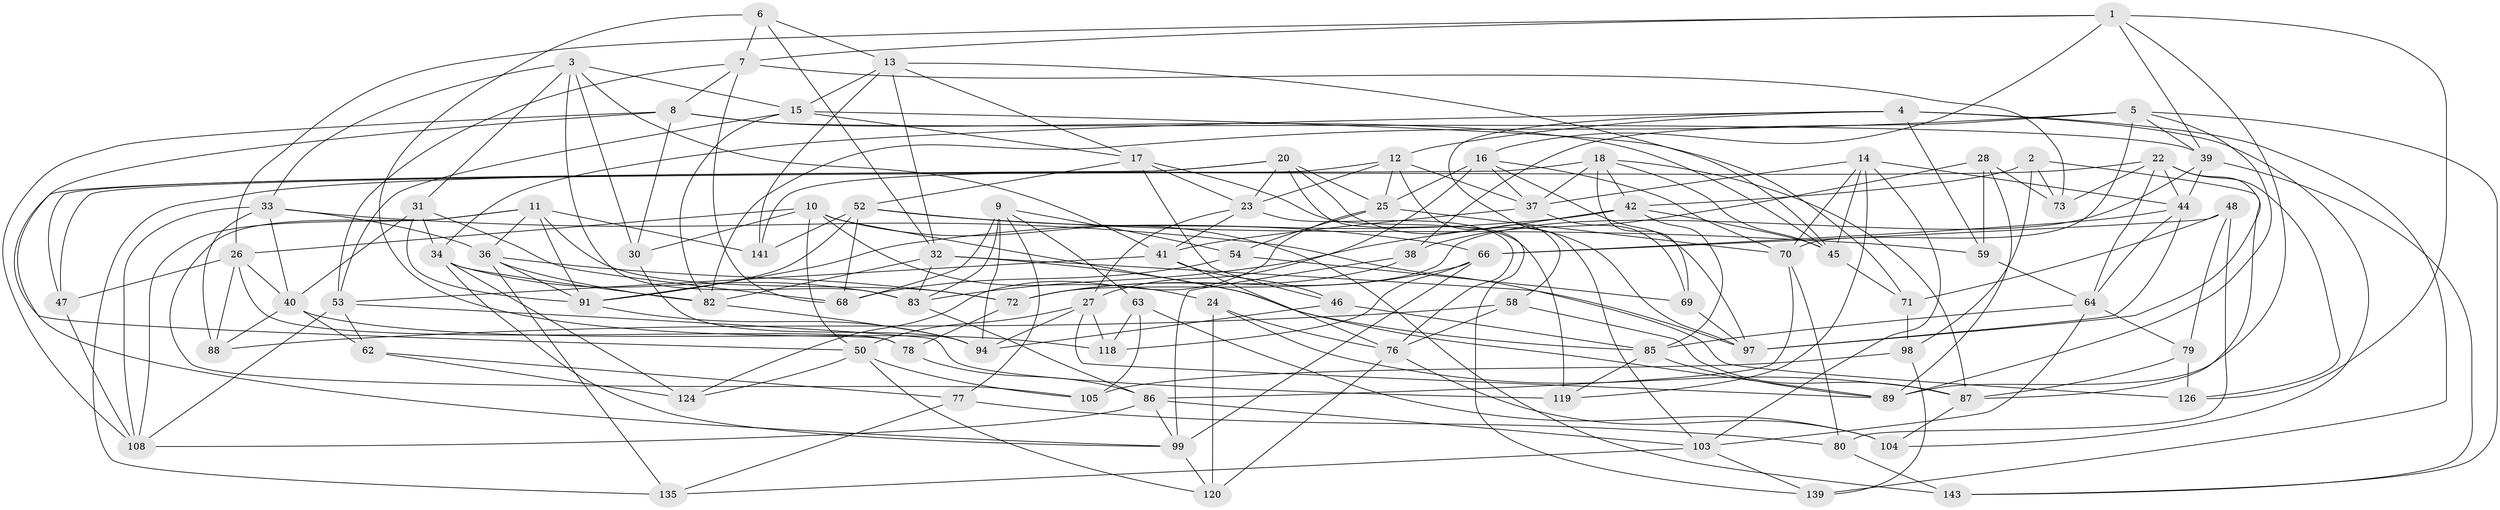 // original degree distribution, {4: 1.0}
// Generated by graph-tools (version 1.1) at 2025/11/02/27/25 16:11:46]
// undirected, 89 vertices, 232 edges
graph export_dot {
graph [start="1"]
  node [color=gray90,style=filled];
  1 [super="+81"];
  2;
  3 [super="+19"];
  4 [super="+74"];
  5 [super="+84"];
  6;
  7 [super="+107"];
  8 [super="+93"];
  9 [super="+90"];
  10 [super="+55"];
  11 [super="+125"];
  12 [super="+21"];
  13 [super="+102"];
  14 [super="+109"];
  15 [super="+57"];
  16 [super="+123"];
  17 [super="+29"];
  18 [super="+51"];
  20 [super="+106"];
  22 [super="+60"];
  23 [super="+137"];
  24;
  25 [super="+61"];
  26 [super="+112"];
  27 [super="+130"];
  28;
  30;
  31 [super="+131"];
  32 [super="+35"];
  33 [super="+128"];
  34 [super="+138"];
  36 [super="+116"];
  37 [super="+43"];
  38;
  39 [super="+75"];
  40 [super="+92"];
  41 [super="+129"];
  42 [super="+49"];
  44 [super="+56"];
  45 [super="+65"];
  46;
  47;
  48;
  50 [super="+113"];
  52 [super="+96"];
  53 [super="+101"];
  54;
  58;
  59;
  62;
  63;
  64 [super="+67"];
  66 [super="+110"];
  68 [super="+142"];
  69;
  70 [super="+121"];
  71;
  72 [super="+100"];
  73;
  76 [super="+134"];
  77;
  78;
  79;
  80;
  82 [super="+140"];
  83 [super="+95"];
  85 [super="+132"];
  86 [super="+136"];
  87 [super="+117"];
  88;
  89 [super="+111"];
  91 [super="+122"];
  94 [super="+144"];
  97 [super="+133"];
  98;
  99 [super="+115"];
  103 [super="+127"];
  104;
  105;
  108 [super="+114"];
  118;
  119;
  120;
  124;
  126;
  135;
  139;
  141;
  143;
  1 -- 89;
  1 -- 26;
  1 -- 16;
  1 -- 39;
  1 -- 126;
  1 -- 7;
  2 -- 42;
  2 -- 73;
  2 -- 98;
  2 -- 87;
  3 -- 15;
  3 -- 30;
  3 -- 33;
  3 -- 41;
  3 -- 31;
  3 -- 83;
  4 -- 34;
  4 -- 104;
  4 -- 139;
  4 -- 59;
  4 -- 12;
  4 -- 103;
  5 -- 38;
  5 -- 39;
  5 -- 89;
  5 -- 82;
  5 -- 143;
  5 -- 70;
  6 -- 78;
  6 -- 13;
  6 -- 32;
  6 -- 7;
  7 -- 8;
  7 -- 73;
  7 -- 68;
  7 -- 53;
  8 -- 30;
  8 -- 99;
  8 -- 45;
  8 -- 39;
  8 -- 108;
  9 -- 77;
  9 -- 83;
  9 -- 63;
  9 -- 68;
  9 -- 54;
  9 -- 94;
  10 -- 50;
  10 -- 143;
  10 -- 24;
  10 -- 89;
  10 -- 30;
  10 -- 26;
  11 -- 105;
  11 -- 141;
  11 -- 108;
  11 -- 72;
  11 -- 36;
  11 -- 91;
  12 -- 141;
  12 -- 58;
  12 -- 23;
  12 -- 25;
  12 -- 37;
  13 -- 17;
  13 -- 141;
  13 -- 32;
  13 -- 45;
  13 -- 15;
  14 -- 103;
  14 -- 45;
  14 -- 44;
  14 -- 119;
  14 -- 70;
  14 -- 37;
  15 -- 53;
  15 -- 17;
  15 -- 71;
  15 -- 82;
  16 -- 70;
  16 -- 37;
  16 -- 97;
  16 -- 27;
  16 -- 25;
  17 -- 52;
  17 -- 119;
  17 -- 46;
  17 -- 23;
  18 -- 47;
  18 -- 69;
  18 -- 42;
  18 -- 37;
  18 -- 45;
  18 -- 87;
  20 -- 47;
  20 -- 97;
  20 -- 139;
  20 -- 23;
  20 -- 50;
  20 -- 25;
  22 -- 44;
  22 -- 126;
  22 -- 73;
  22 -- 135;
  22 -- 97;
  22 -- 64;
  23 -- 27;
  23 -- 76;
  23 -- 41;
  24 -- 120;
  24 -- 76;
  24 -- 87;
  25 -- 124;
  25 -- 54;
  25 -- 70;
  26 -- 47;
  26 -- 88;
  26 -- 40;
  26 -- 78;
  27 -- 94;
  27 -- 89;
  27 -- 118;
  27 -- 50;
  28 -- 59;
  28 -- 73;
  28 -- 38;
  28 -- 89;
  30 -- 94;
  31 -- 40;
  31 -- 34;
  31 -- 91;
  31 -- 68 [weight=2];
  32 -- 97;
  32 -- 85;
  32 -- 82;
  32 -- 83;
  33 -- 126;
  33 -- 88;
  33 -- 40;
  33 -- 108;
  33 -- 36;
  34 -- 124;
  34 -- 83;
  34 -- 99;
  34 -- 82;
  36 -- 82;
  36 -- 135;
  36 -- 72;
  36 -- 91;
  37 -- 69;
  37 -- 41;
  38 -- 72;
  38 -- 99;
  39 -- 44;
  39 -- 143;
  39 -- 72;
  40 -- 118;
  40 -- 88;
  40 -- 62;
  41 -- 76;
  41 -- 46;
  41 -- 53;
  42 -- 83;
  42 -- 85;
  42 -- 45;
  42 -- 91;
  44 -- 66;
  44 -- 64;
  44 -- 97;
  45 -- 71;
  46 -- 85;
  46 -- 94;
  47 -- 108;
  48 -- 79;
  48 -- 80;
  48 -- 66;
  48 -- 71;
  50 -- 105;
  50 -- 120;
  50 -- 124;
  52 -- 141;
  52 -- 91;
  52 -- 59;
  52 -- 66;
  52 -- 68;
  53 -- 119;
  53 -- 62;
  53 -- 108;
  54 -- 69;
  54 -- 68;
  58 -- 87;
  58 -- 76;
  58 -- 88;
  59 -- 64;
  62 -- 77;
  62 -- 124;
  63 -- 118;
  63 -- 104;
  63 -- 105;
  64 -- 79;
  64 -- 85;
  64 -- 103;
  66 -- 118;
  66 -- 72;
  66 -- 99;
  69 -- 97;
  70 -- 86;
  70 -- 80;
  71 -- 98;
  72 -- 78;
  76 -- 120;
  76 -- 104;
  77 -- 80;
  77 -- 135;
  78 -- 86;
  79 -- 87;
  79 -- 126;
  80 -- 143;
  82 -- 94;
  83 -- 86;
  85 -- 89;
  85 -- 119;
  86 -- 103;
  86 -- 99;
  86 -- 108;
  87 -- 104;
  91 -- 94;
  98 -- 139;
  98 -- 105;
  99 -- 120;
  103 -- 135;
  103 -- 139;
}
